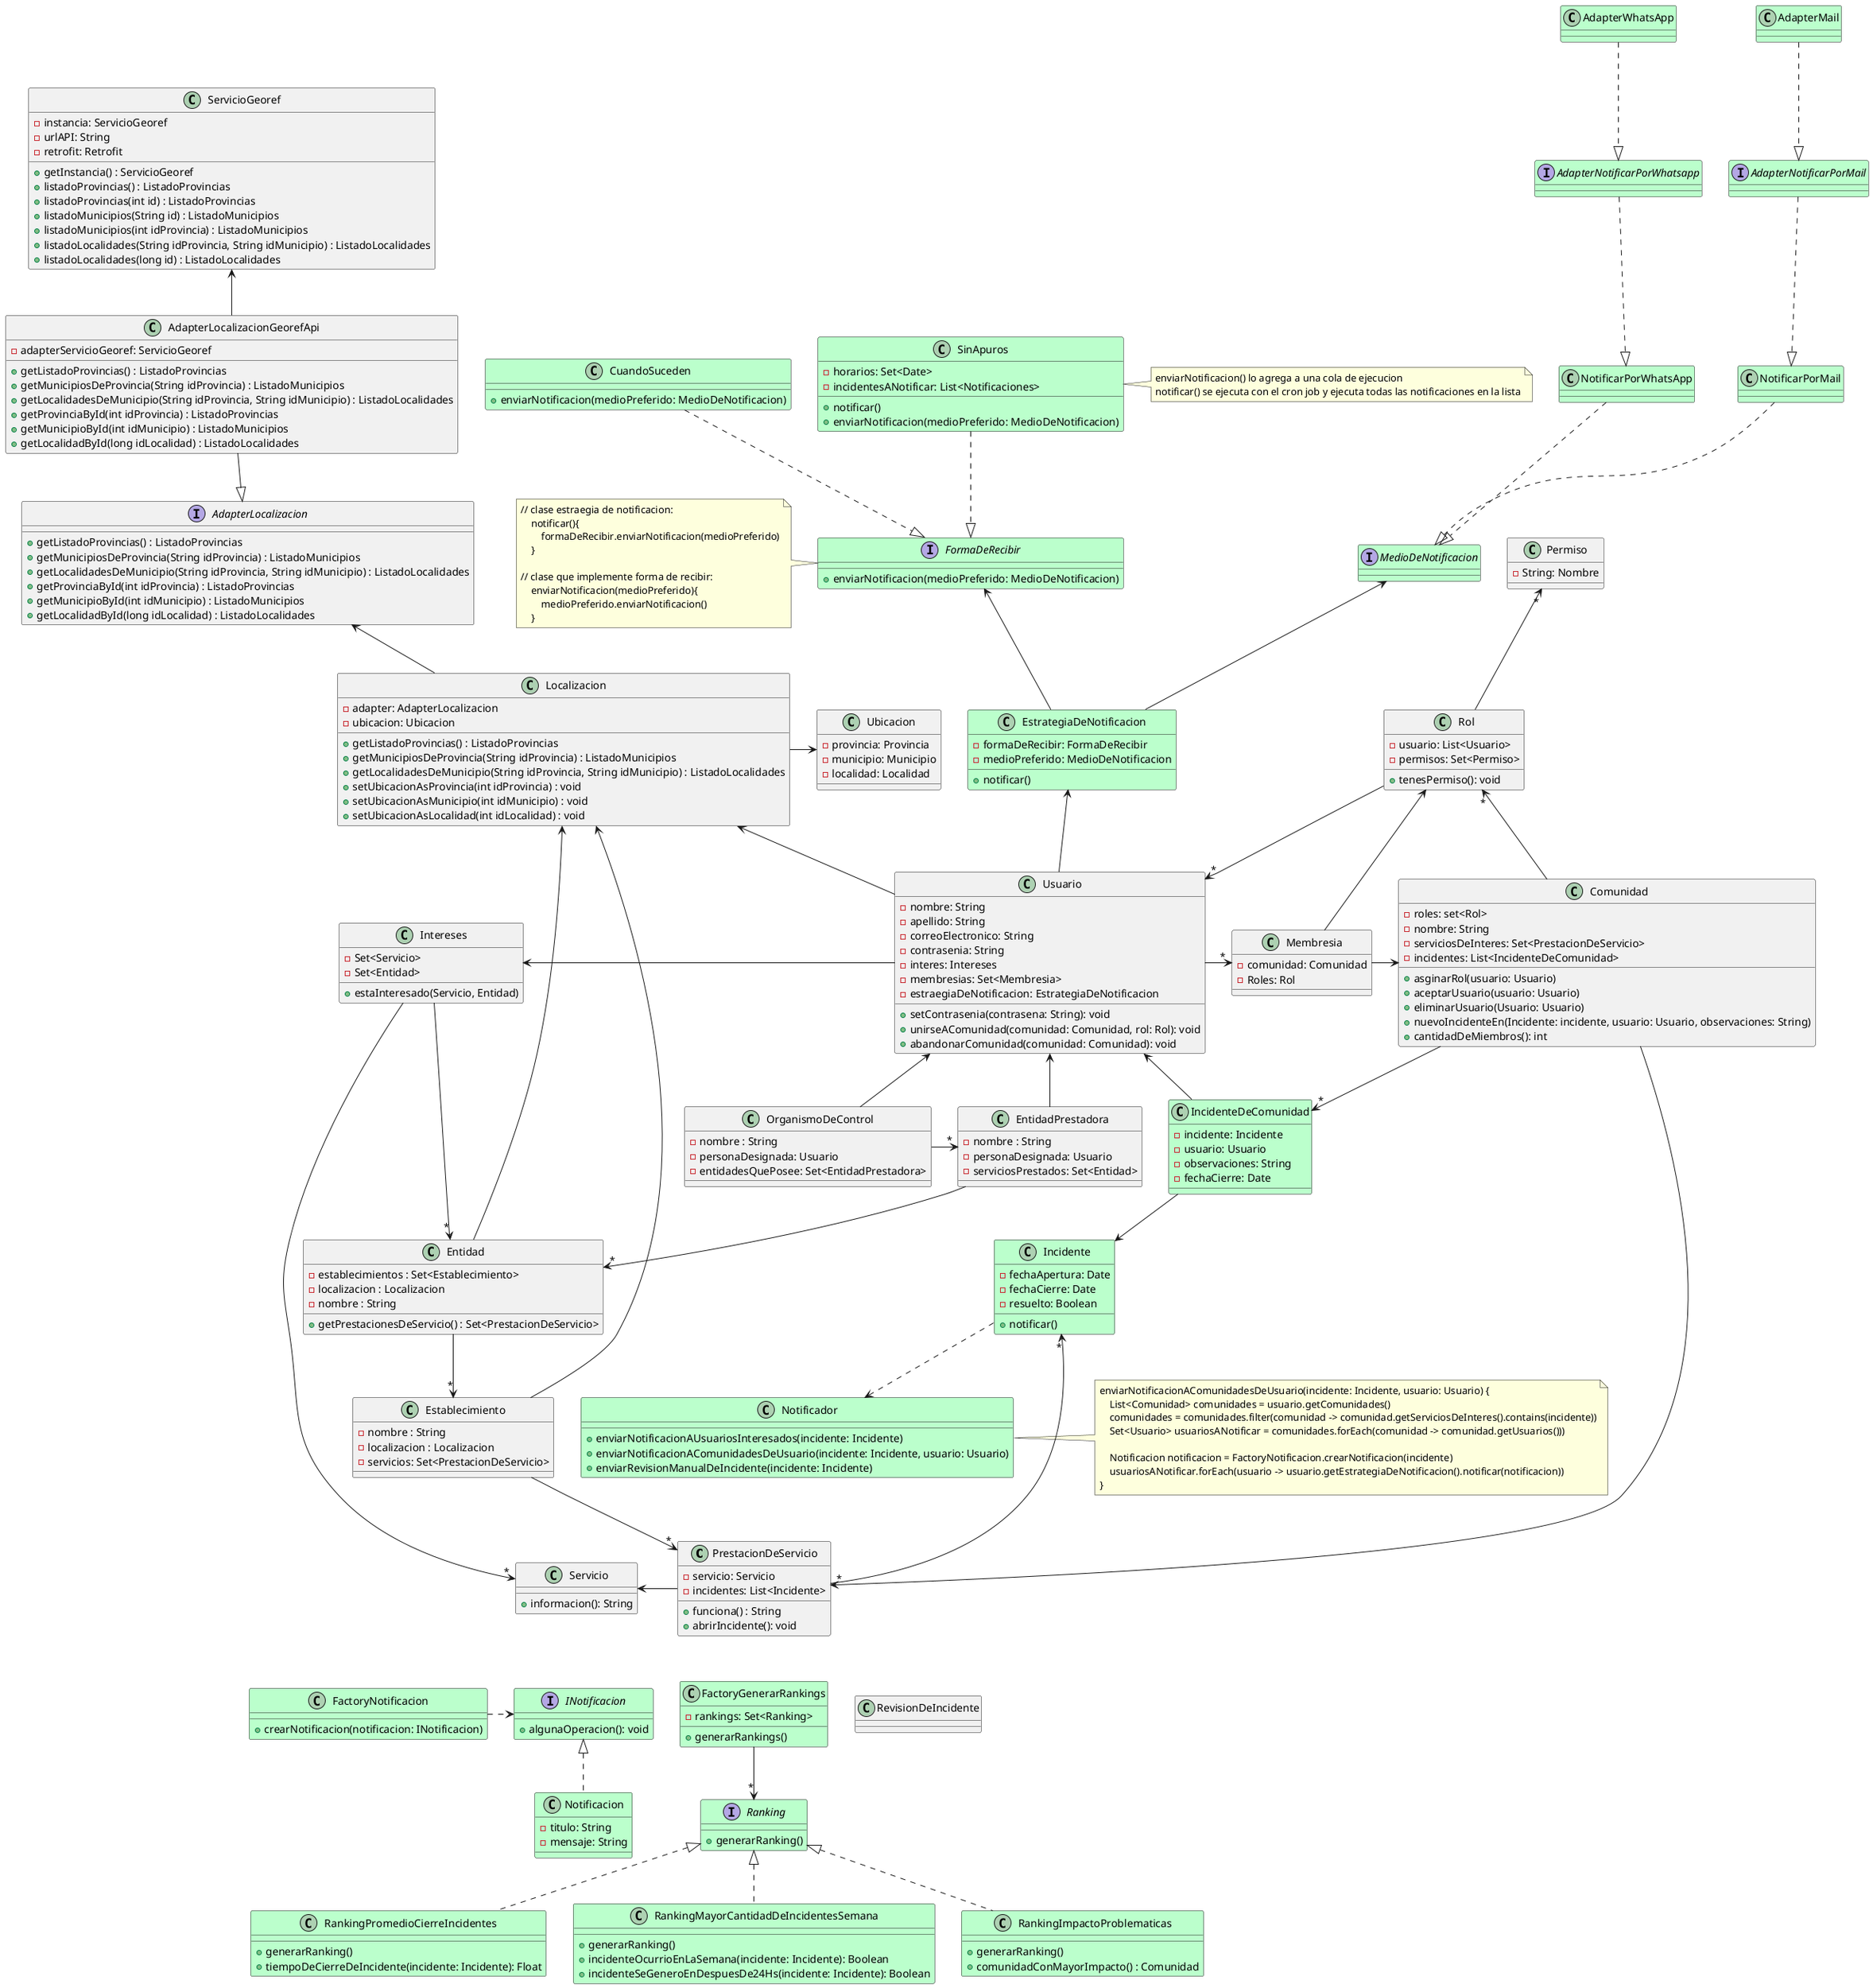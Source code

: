 @startuml

Class PrestacionDeServicio {    
    - servicio: Servicio
    - incidentes: List<Incidente>

    + funciona() : String
    + abrirIncidente(): void

}


Class Servicio {
    + informacion(): String
}


class Rol{
    -usuario: List<Usuario>
    -permisos: Set<Permiso>

    +tenesPermiso(): void
}




class Permiso{
 - String: Nombre

}


class Comunidad {
    -roles: set<Rol>
    -nombre: String
    -serviciosDeInteres: Set<PrestacionDeServicio>
    - incidentes: List<IncidenteDeComunidad>


    + asginarRol(usuario: Usuario)
    + aceptarUsuario(usuario: Usuario)
    + eliminarUsuario(Usuario: Usuario)
    + nuevoIncidenteEn(Incidente: incidente, usuario: Usuario, observaciones: String)
    + cantidadDeMiembros(): int
}



class Usuario{
    -nombre: String
    -apellido: String
    -correoElectronico: String
    -contrasenia: String
    -interes: Intereses
    - membresias: Set<Membresia>
    - estraegiaDeNotificacion: EstrategiaDeNotificacion




    +setContrasenia(contrasena: String): void
    +unirseAComunidad(comunidad: Comunidad, rol: Rol): void
    +abandonarComunidad(comunidad: Comunidad): void
}




Class Entidad {
    - establecimientos : Set<Establecimiento>
    - localizacion : Localizacion
    - nombre : String

    + getPrestacionesDeServicio() : Set<PrestacionDeServicio>
}




Class Establecimiento {
    - nombre : String
    - localizacion : Localizacion
    - servicios: Set<PrestacionDeServicio>
}




Class Membresia {
    - comunidad: Comunidad
    - Roles: Rol
}




Class Localizacion {
    - adapter: AdapterLocalizacion
    - ubicacion: Ubicacion

    + getListadoProvincias() : ListadoProvincias
    + getMunicipiosDeProvincia(String idProvincia) : ListadoMunicipios
    + getLocalidadesDeMunicipio(String idProvincia, String idMunicipio) : ListadoLocalidades
    + setUbicacionAsProvincia(int idProvincia) : void
    + setUbicacionAsMunicipio(int idMunicipio) : void
    + setUbicacionAsLocalidad(int idLocalidad) : void
}




Interface AdapterLocalizacion {
    + getListadoProvincias() : ListadoProvincias
    + getMunicipiosDeProvincia(String idProvincia) : ListadoMunicipios
    + getLocalidadesDeMunicipio(String idProvincia, String idMunicipio) : ListadoLocalidades
    + getProvinciaById(int idProvincia) : ListadoProvincias
    + getMunicipioById(int idMunicipio) : ListadoMunicipios
    + getLocalidadById(long idLocalidad) : ListadoLocalidades
}




Class AdapterLocalizacionGeorefApi {
    - adapterServicioGeoref: ServicioGeoref

    + getListadoProvincias() : ListadoProvincias
    + getMunicipiosDeProvincia(String idProvincia) : ListadoMunicipios
    + getLocalidadesDeMunicipio(String idProvincia, String idMunicipio) : ListadoLocalidades
    + getProvinciaById(int idProvincia) : ListadoProvincias
    + getMunicipioById(int idMunicipio) : ListadoMunicipios
    + getLocalidadById(long idLocalidad) : ListadoLocalidades
}




Class ServicioGeoref {
    - instancia: ServicioGeoref
    - urlAPI: String
    - retrofit: Retrofit

    + getInstancia() : ServicioGeoref
    + listadoProvincias() : ListadoProvincias
    + listadoProvincias(int id) : ListadoProvincias
    + listadoMunicipios(String id) : ListadoMunicipios
    + listadoMunicipios(int idProvincia) : ListadoMunicipios
    + listadoLocalidades(String idProvincia, String idMunicipio) : ListadoLocalidades
    + listadoLocalidades(long id) : ListadoLocalidades
}




Class Intereses {
    - Set<Servicio>
    - Set<Entidad>




    + estaInteresado(Servicio, Entidad)
}


Class EntidadPrestadora {
    - nombre : String    
    - personaDesignada: Usuario
    - serviciosPrestados: Set<Entidad>
}


Class OrganismoDeControl {
    - nombre : String    
    - personaDesignada: Usuario
    - entidadesQuePosee: Set<EntidadPrestadora>
}

class Ubicacion {
    - provincia: Provincia
    - municipio: Municipio
    - localidad: Localidad
}

Localizacion <-- Usuario 
Localizacion <- Entidad
Localizacion <- Establecimiento
Localizacion -> Ubicacion

EntidadPrestadora --> "*" Entidad
OrganismoDeControl -> "*" EntidadPrestadora


Servicio <- PrestacionDeServicio
Comunidad -> "*" PrestacionDeServicio
Entidad --> "*" Establecimiento
Intereses --> "*" Entidad
Intereses --> "*" Servicio 
Establecimiento --> "*" PrestacionDeServicio




Usuario <-- EntidadPrestadora
Usuario <-- OrganismoDeControl
Rol --> "*" Usuario
Permiso "*" <-- Rol
Rol "*" <- Comunidad
Usuario -> "*" Membresia
Membresia -> Comunidad
Rol <-- Membresia
Intereses <- Usuario




AdapterLocalizacion <-- Localizacion
AdapterLocalizacionGeorefApi --|> AdapterLocalizacion
ServicioGeoref <-- AdapterLocalizacionGeorefApi


/' Entrega 3 '/

/' INCIDENTES '/
Class Incidente #bbffcc{
    - fechaApertura: Date
    - fechaCierre: Date
    - resuelto: Boolean 

    + notificar()
}

Class IncidenteDeComunidad #bbffcc{
    - incidente: Incidente
    - usuario: Usuario
    - observaciones: String
    - fechaCierre: Date
}

Incidente "*" <-- PrestacionDeServicio 
Comunidad --> "*" IncidenteDeComunidad
IncidenteDeComunidad --> Incidente
IncidenteDeComunidad --> Usuario

/' CONFIGURACION DE NOTIFICACIONES '/
Class EstrategiaDeNotificacion #bbffcc{
    - formaDeRecibir: FormaDeRecibir
    - medioPreferido: MedioDeNotificacion

    + notificar()
}

Interface MedioDeNotificacion #bbffcc{

}

Class NotificarPorWhatsApp #bbffcc{

}

Class NotificarPorMail #bbffcc{

}

/' ADAPTERS MEDIO DE NOTIFICACION '/

Interface AdapterNotificarPorWhatsapp #bbffcc{
    
}

Interface AdapterNotificarPorMail #bbffcc{
    
}

Class AdapterWhatsApp #bbffcc{

}

Class AdapterMail #bbffcc{

}

Interface FormaDeRecibir #bbffcc{
    + enviarNotificacion(medioPreferido: MedioDeNotificacion)
}

Class CuandoSuceden #bbffcc{
    + enviarNotificacion(medioPreferido: MedioDeNotificacion)
}

Class SinApuros #bbffcc{
    - horarios: Set<Date>
    - incidentesANotificar: List<Notificaciones>

    + notificar()
    + enviarNotificacion(medioPreferido: MedioDeNotificacion)
}

note right of SinApuros
    enviarNotificacion() lo agrega a una cola de ejecucion
    notificar() se ejecuta con el cron job y ejecuta todas las notificaciones en la lista
end note

/' NOTIFICACIONES '/

Class FactoryNotificacion #bbffcc{
    + crearNotificacion(notificacion: INotificacion) 
}

Interface INotificacion #bbffcc{
    + algunaOperacion(): void
}

Class Notificacion #bbffcc{
    - titulo: String
    - mensaje: String
}

EstrategiaDeNotificacion <-- Usuario

FormaDeRecibir <-- EstrategiaDeNotificacion
MedioDeNotificacion <-- EstrategiaDeNotificacion

CuandoSuceden ..|> FormaDeRecibir
SinApuros ..|> FormaDeRecibir


/' Whatsapp '/
AdapterWhatsApp ..|> AdapterNotificarPorWhatsapp
AdapterNotificarPorWhatsapp ..|> NotificarPorWhatsApp
NotificarPorWhatsApp ..|> MedioDeNotificacion

/' Mail '/
AdapterMail ..|> AdapterNotificarPorMail
AdapterNotificarPorMail ..|> NotificarPorMail
NotificarPorMail ..|> MedioDeNotificacion

FactoryNotificacion .> INotificacion
INotificacion <|.. Notificacion

Class Notificador #bbffcc{
    + enviarNotificacionAUsuariosInteresados(incidente: Incidente)
    + enviarNotificacionAComunidadesDeUsuario(incidente: Incidente, usuario: Usuario)
    + enviarRevisionManualDeIncidente(incidente: Incidente)
}

note right of Notificador
enviarNotificacionAComunidadesDeUsuario(incidente: Incidente, usuario: Usuario) {
    List<Comunidad> comunidades = usuario.getComunidades()
    comunidades = comunidades.filter(comunidad -> comunidad.getServiciosDeInteres().contains(incidente))
    Set<Usuario> usuariosANotificar = comunidades.forEach(comunidad -> comunidad.getUsuarios()))
    
    Notificacion notificacion = FactoryNotificacion.crearNotificacion(incidente)
    usuariosANotificar.forEach(usuario -> usuario.getEstrategiaDeNotificacion().notificar(notificacion))
}
end note

note left of FormaDeRecibir
// clase estraegia de notificacion:
    notificar(){
        formaDeRecibir.enviarNotificacion(medioPreferido)
    }

// clase que implemente forma de recibir:
    enviarNotificacion(medioPreferido){
        medioPreferido.enviarNotificacion()
    }
end note

Incidente ..> Notificador

/' SUGERENCIA REVISION DE INCIDENTE '/

/' Class RevisionDeIncidente {
    + estaCerca(miembro: Miembro, incidente: Incidente): Boolean
    + avisarRevisionDeIncidente(miembro: Miembro, incidente: Incidente): void
} '/


/' RANKINGS '/

Class FactoryGenerarRankings #bbffcc{
    - rankings: Set<Ranking>

    + generarRankings()
}

Interface Ranking #bbffcc{
    + generarRanking()
}

Class RankingPromedioCierreIncidentes #bbffcc{
    + generarRanking()
    + tiempoDeCierreDeIncidente(incidente: Incidente): Float
}

Class RankingMayorCantidadDeIncidentesSemana #bbffcc{
    + generarRanking()
    + incidenteOcurrioEnLaSemana(incidente: Incidente): Boolean
    + incidenteSeGeneroEnDespuesDe24Hs(incidente: Incidente): Boolean
}

Class RankingImpactoProblematicas #bbffcc{
    + generarRanking()
    + comunidadConMayorImpacto() : Comunidad
}



FactoryGenerarRankings --> "*" Ranking
Ranking <|.. RankingPromedioCierreIncidentes
Ranking <|.. RankingMayorCantidadDeIncidentesSemana
Ranking <|.. RankingImpactoProblematicas

/' AFECTADO U OBSERVADOR '/

/' Class Membresia {
    - tipoDeUsuario: TipoDeUsuario

    + cambiarDeTipoDeUsuario(tipoDeUsuario: TipoDeUsuario)
    + actuar()
}

Interface TipoDeUsuario {
    + actuar(Membresia: Membresia)
}

Class Afectado {
    - prestacionesDeServicio: Set<PrestacionDeServicio>    
    + actuar(Membresia: Membresia)
}

Class Observador {
    + actuar(Membresia: Membresia)
}

Membresia --> TipoDeUsuario
TipoDeUsuario <|.. Afectado
TipoDeUsuario <|.. Observador
Afectado --> "*" PrestacionDeServicio

Class TipoDeUsuario {
    - nombre: String
    - prestacionesDeServicio: Set<PrestacionDeServicio>
}

Membresia --> TipoDeUsuario '/

PrestacionDeServicio -[hidden]-> FactoryNotificacion
PrestacionDeServicio -[hidden]-> RevisionDeIncidente
PrestacionDeServicio -[hidden]-> FactoryGenerarRankings

@enduml
